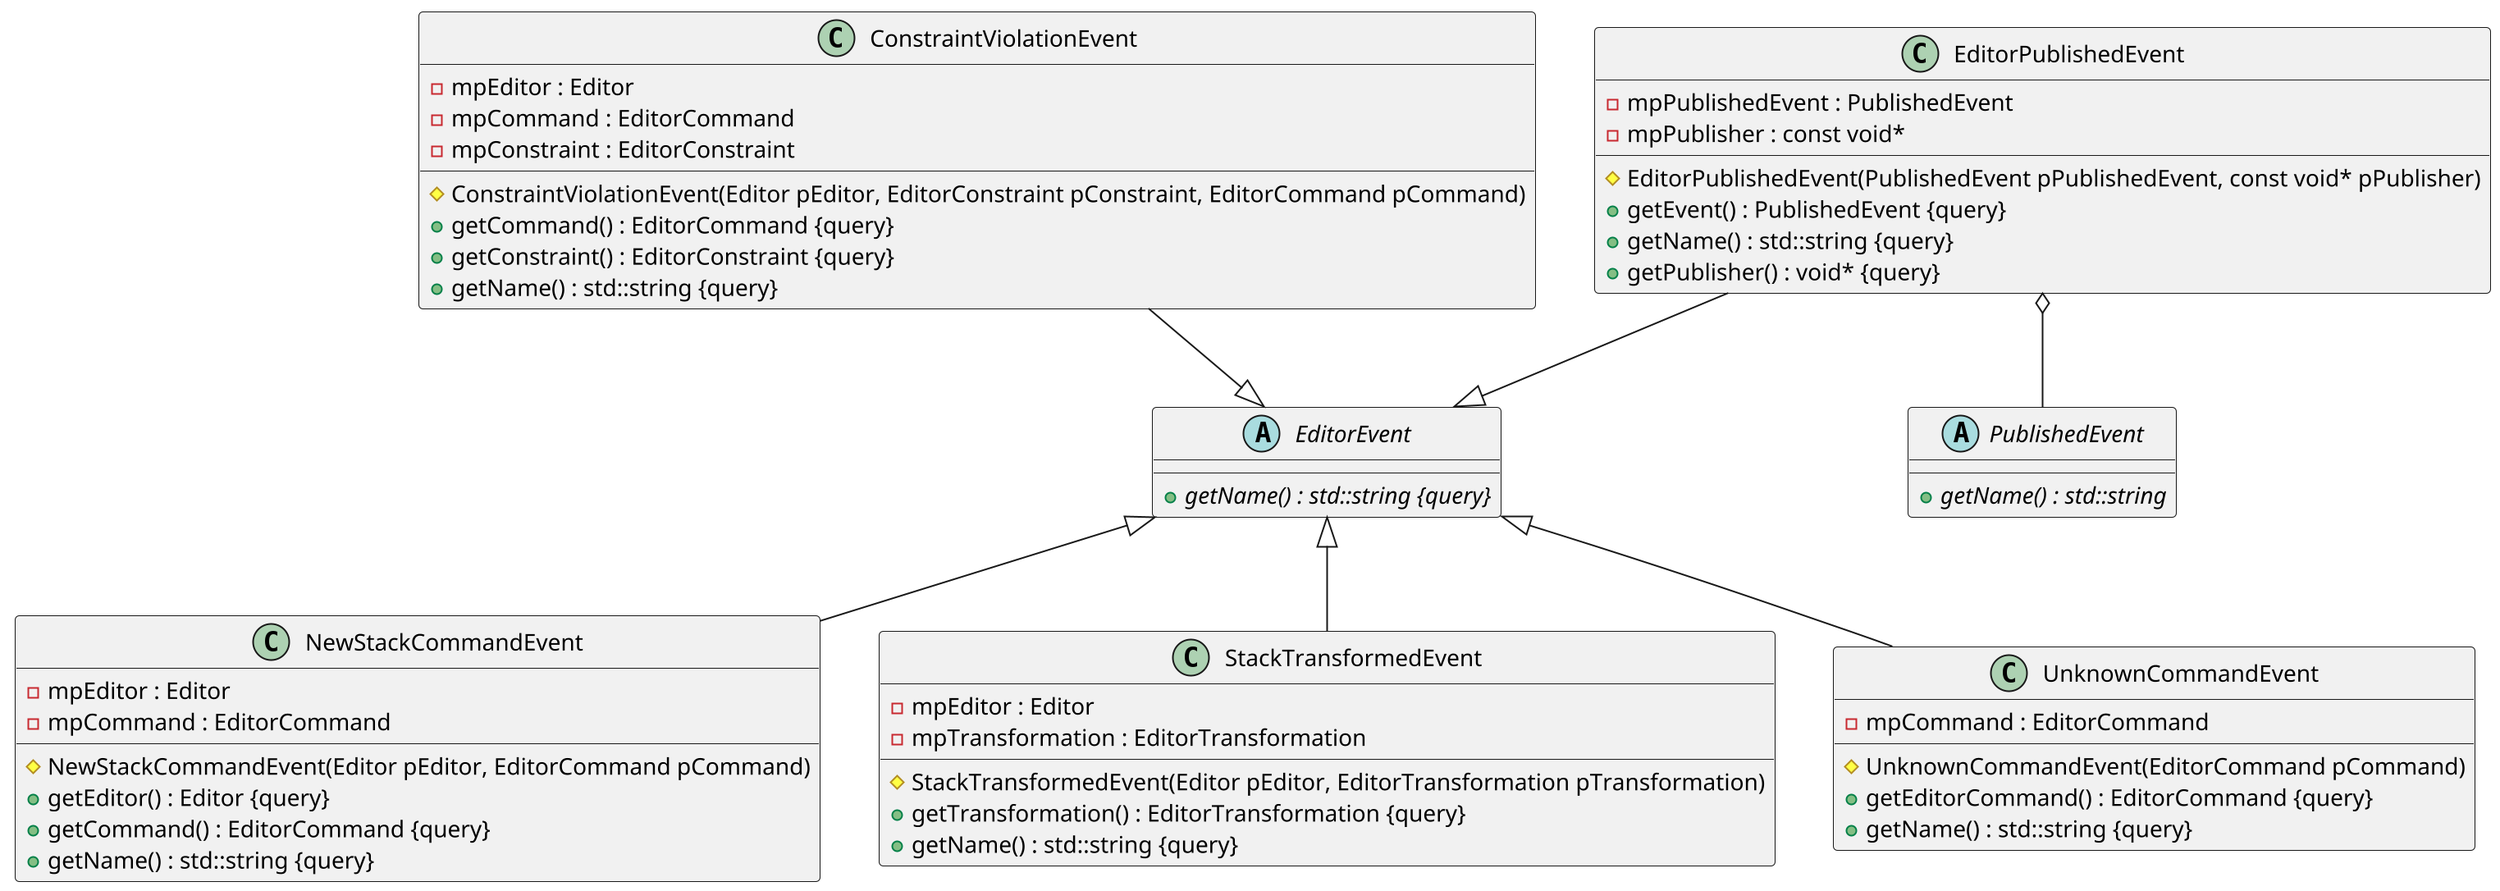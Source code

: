 @startuml

scale 2


class ConstraintViolationEvent {
    #ConstraintViolationEvent(Editor pEditor, EditorConstraint pConstraint, EditorCommand pCommand)
    -mpEditor : Editor
    +getCommand() : EditorCommand {query}
    -mpCommand : EditorCommand
    +getConstraint() : EditorConstraint {query}
    -mpConstraint : EditorConstraint
    +getName() : std::string {query}
}

abstract class EditorEvent {
    +{abstract} getName() : std::string {query}
}

class EditorPublishedEvent {
    #EditorPublishedEvent(PublishedEvent pPublishedEvent, const void* pPublisher)
    +getEvent() : PublishedEvent {query}
    -mpPublishedEvent : PublishedEvent
    -mpPublisher : const void*
    +getName() : std::string {query}
    +getPublisher() : void* {query}
}

class NewStackCommandEvent {
    #NewStackCommandEvent(Editor pEditor, EditorCommand pCommand)
    +getEditor() : Editor {query}
    -mpEditor : Editor
    +getCommand() : EditorCommand {query}
    -mpCommand : EditorCommand
    +getName() : std::string {query}
}

abstract class PublishedEvent {
    +{abstract} getName() : std::string
}

class StackTransformedEvent {
    #StackTransformedEvent(Editor pEditor, EditorTransformation pTransformation)
    -mpEditor : Editor
    +getTransformation() : EditorTransformation {query}
    -mpTransformation : EditorTransformation
    +getName() : std::string {query}
}

class UnknownCommandEvent {
    #UnknownCommandEvent(EditorCommand pCommand)
    +getEditorCommand() : EditorCommand {query}
    -mpCommand : EditorCommand
    +getName() : std::string {query}
}


ConstraintViolationEvent --|> EditorEvent
EditorPublishedEvent --|> EditorEvent
EditorEvent <|-- NewStackCommandEvent
EditorEvent <|-- StackTransformedEvent
EditorEvent <|-- UnknownCommandEvent

EditorPublishedEvent o-- PublishedEvent


@enduml
